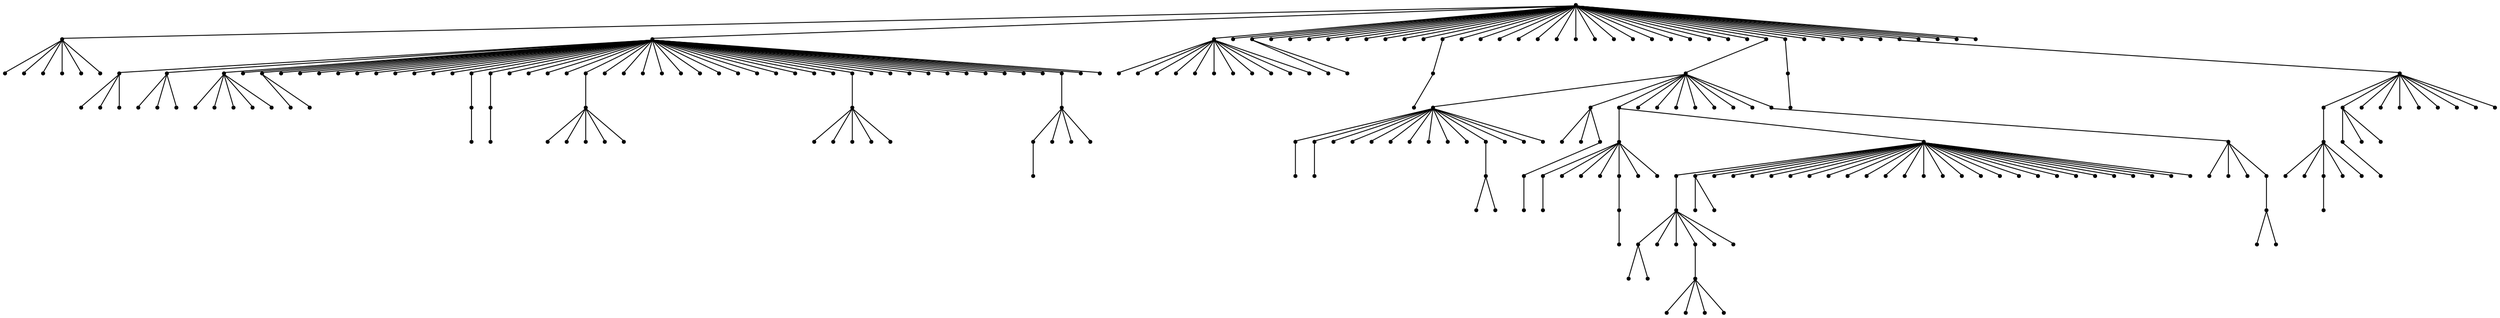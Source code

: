 strict graph "" {
	graph [bb="0,0,582.7,573.41",
		"edge"="{'pos': ''}",
		file="/Users/felicedeluca/Developer/UofA/mlgd/datasets/eucore/set2/output/sfdp/dot/EUcore_Layer_8_sfdp_drawing.dot",
		"graph"="{'bb': '0,0,582.7,573.41', 'edge': \"{'pos': ''}\", 'file': '/Users/felicedeluca/Developer/UofA/mlgd/datasets/eucore/set2/output/sfdp/\
dot/EUcore_Layer_8_sfdp_drawing.dot', 'graph': \"{'bb': '0,0,582.7,573.41', 'file': '/Users/felicedeluca/Developer/UofA/mlgd/datasets/\
eucore/set2/output/sfdp/dot/EUcore_Layer_8_sfdp_drawing.dot', 'overlap': 'prism'}\", 'node': \"{'height': '', 'label': '\\\\N', 'level': '', '\
penwidth': '1', 'pos': '', 'shape': 'point', 'width': ''}\", 'overlap': 'prism'}",
		"node"="{'height': '', 'label': '\\N', 'level': '', 'penwidth': '1', 'pos': '', 'shape': 'point', 'width': ''}",
		overlap=prism
	];
	node [label="\N",
		penwidth=1,
		shape=point
	];
	1	 [height=0.05,
		label=318,
		level=1,
		pos="221.503,-197.07999999999998",
		width=0.05];
	2	 [height=0.05,
		label=547,
		level=1,
		pos="248.18300000000005,-256.75",
		width=0.05];
	1 -- 2	 [pos="305.78,215.58 309.61,207.02 326.58,169.07 330.76,159.72"];
	3	 [height=0.05,
		label=64,
		level=1,
		pos="98.56299999999999,-132.29000000000002",
		width=0.05];
	1 -- 3	 [pos="303.27,218.22 289.5,225.48 198.12,273.64 183.92,281.12"];
	4	 [height=0.05,
		label=282,
		level=1,
		pos="243.13100000000003,-197.27599999999995",
		width=0.05];
	1 -- 4	 [pos="306.89,217.28 320.01,217.16 397.93,216.46 411.22,216.33"];
	5	 [height=0.05,
		label=361,
		level=2,
		pos="231.53500000000003,-197.764",
		width=0.05];
	1 -- 5	 [pos="307.17,217.15 315.42,216.59 344.94,214.58 353.08,214.02"];
	6	 [height=0.05,
		label=409,
		level=1,
		pos="168.113,-236.60000000000002",
		width=0.05];
	1 -- 6	 [pos="303.23,215.99 295.13,209.99 261.69,185.24 253.46,179.14"];
	9	 [height=0.05,
		label=82,
		level=1,
		pos="220.123,-69.98000000000002",
		width=0.05];
	1 -- 9	 [pos="304.99,219.51 304.82,235.07 303.81,328.08 303.65,342.52"];
	11	 [height=0.05,
		label=84,
		level=1,
		pos="242.59300000000002,-121.95999999999998",
		width=0.05];
	1 -- 11	 [pos="305.53,219.16 308.45,229.55 322.73,280.41 325.6,290.63"];
	14	 [height=0.05,
		label=5,
		level=1,
		pos="190.493,-261.94",
		width=0.05];
	1 -- 14	 [pos="304.12,215.43 299.59,205.96 279.23,163.4 274.84,154.2"];
	15	 [height=0.05,
		label=115,
		level=1,
		pos="193.933,-146.51",
		width=0.05];
	1 -- 15	 [pos="304.09,218.98 299.91,226.66 282.64,258.33 278.39,266.13"];
	16	 [height=0.05,
		label=338,
		level=2,
		pos="270.1530000000001,-188.56",
		width=0.05];
	1 -- 16	 [pos="307.1,217.67 315.1,219.07 343.73,224.08 351.63,225.46"];
	17	 [height=0.05,
		label=494,
		level=1,
		pos="230.65300000000008,-249.21000000000004",
		width=0.05];
	1 -- 17	 [pos="305.4,215.06 306.91,206.49 312.29,175.8 313.78,167.34"];
	19	 [height=0.05,
		label=48,
		level=2,
		pos="247.20300000000003,-227.91999999999996",
		width=0.05];
	1 -- 19	 [pos="306.39,215.64 310.9,210.24 325.11,193.18 329.44,187.98"];
	20	 [height=0.05,
		label=86,
		level=1,
		pos="246.17300000000006,-188.85000000000002",
		width=0.05];
	1 -- 20	 [pos="306.95,217.95 311.58,219.49 323.27,223.39 327.82,224.91"];
	21	 [height=0.05,
		label=40,
		level=2,
		pos="208.90300000000002,-206.79999999999995",
		width=0.05];
	1 -- 21	 [pos="303.47,216.11 301.05,214.24 296.39,210.65 293.97,208.78"];
	23	 [height=0.05,
		label=333,
		level=1,
		pos="202.13299999999998,-261.5",
		width=0.05];
	1 -- 23	 [pos="304.45,215.44 301.62,206.04 288.91,163.76 286.16,154.62"];
	24	 [height=0.05,
		label=486,
		level=2,
		pos="207.433,-248.69",
		width=0.05];
	1 -- 24	 [pos="304.41,215.08 302.09,206.59 293.81,176.22 291.53,167.84"];
	25	 [height=0.05,
		label=482,
		level=2,
		pos="224.09300000000007,-174.26",
		width=0.05];
	1 -- 25	 [pos="305.21,219.09 305.69,223.29 306.88,233.77 307.37,238.15"];
	26	 [height=0.05,
		label=263,
		level=2,
		pos="258.883,-232.90999999999997",
		width=0.05];
	1 -- 26	 [pos="306.62,215.76 312.76,209.87 334.76,188.78 340.83,182.96"];
	27	 [height=0.05,
		label=245,
		level=2,
		pos="257.52299999999997,-177.25",
		width=0.05];
	1 -- 27	 [pos="306.95,218.37 313.26,221.84 333.18,232.81 339.26,236.16"];
	28	 [height=0.05,
		label=121,
		level=1,
		pos="219.043,-249.76",
		width=0.05];
	1 -- 28	 [pos="304.9,215.04 304.5,206.37 303.05,175.36 302.65,166.82"];
	29	 [height=0.05,
		label=615,
		level=2,
		pos="235.59300000000002,-228.01999999999998",
		width=0.05];
	1 -- 29	 [pos="305.77,215.64 308.19,210.32 315.74,193.73 318.27,188.18"];
	30	 [height=0.05,
		label=420,
		level=1,
		pos="242.253,-241.65999999999997",
		width=0.05];
	1 -- 30	 [pos="305.9,215.39 309.32,208.05 321.53,181.81 324.9,174.57"];
	31	 [height=0.05,
		label=417,
		level=2,
		pos="267.92300000000006,-212.11",
		width=0.05];
	1 -- 31	 [pos="307,216.66 314.64,214.18 341.96,205.34 349.5,202.9"];
	32	 [height=0.05,
		label=113,
		level=1,
		pos="249.78300000000007,-202.90999999999997",
		width=0.05];
	1 -- 32	 [pos="306.87,216.92 311.98,215.86 326.23,212.93 331.39,211.86"];
	35	 [height=0.05,
		label=367,
		level=1,
		pos="234.56300000000005,-186.32999999999998",
		width=0.05];
	1 -- 35	 [pos="306.61,218.62 309.12,220.68 313.94,224.65 316.46,226.72"];
	36	 [height=0.05,
		label=183,
		level=1,
		pos="178.253,-180.19",
		width=0.05];
	1 -- 36	 [pos="303.15,218.03 296.04,220.8 270.58,230.74 263.56,233.49"];
	37	 [height=0.05,
		label=114,
		level=1,
		pos="197.28300000000002,-204.40999999999997",
		width=0.05];
	1 -- 37	 [pos="303.11,216.73 298.56,215.35 287.09,211.88 282.62,210.53"];
	41	 [height=0.05,
		label=96,
		level=1,
		pos="228.863,-138.01999999999998",
		width=0.05];
	1 -- 41	 [pos="305.26,219.27 306.37,228.23 310.98,265.22 312.12,274.33"];
	42	 [height=0.05,
		label=170,
		level=1,
		pos="253.103,-157.13",
		width=0.05];
	1 -- 42	 [pos="306.37,219.02 311.57,225.59 330.16,249.1 335.29,255.59"];
	43	 [height=0.05,
		label=13,
		level=1,
		pos="191.19299999999998,-190.66999999999996",
		width=0.05];
	1 -- 43	 [pos="303.02,217.72 297.54,218.88 282.27,222.11 276.74,223.28"];
	44	 [height=0.05,
		label=83,
		level=1,
		pos="173.38299999999998,-192.49",
		width=0.05];
	1 -- 44	 [pos="302.94,217.5 295.03,218.25 266.7,220.96 258.89,221.7"];
	45	 [height=0.05,
		label=375,
		level=1,
		pos="277.64300000000003,-147.89999999999998",
		width=0.05];
	1 -- 45	 [pos="306.4,218.52 314.1,225.26 351.51,258.04 359.6,265.13"];
	46	 [height=0.05,
		label=411,
		level=1,
		pos="265.29300000000006,-160.4",
		width=0.05];
	1 -- 46	 [pos="306.47,218.52 313.12,224.09 340.54,247.06 347.29,252.72"];
	47	 [height=0.05,
		label=426,
		level=2,
		pos="200.303,-176.90999999999997",
		width=0.05];
	1 -- 47	 [pos="303.62,218.62 299.79,222.27 289.1,232.43 285.23,236.11"];
	48	 [height=0.05,
		label=107,
		level=1,
		pos="178.753,-255.7",
		width=0.05];
	1 -- 48	 [pos="303.78,215.61 297.53,207.05 269.48,168.58 263.42,160.27"];
	50	 [height=0.05,
		label=160,
		level=1,
		pos="170.14299999999997,-221.07999999999998",
		width=0.05];
	1 -- 50	 [pos="303.3,216.5 295.5,212.86 263.34,197.83 255.42,194.13"];
	51	 [height=0.05,
		label=283,
		level=1,
		pos="209.90300000000002,-188.51999999999998",
		width=0.05];
	1 -- 51	 [pos="303.2,218.64 300.95,220.29 297.17,223.08 295.02,224.67"];
	52	 [height=0.05,
		label=256,
		level=1,
		pos="241.13299999999998,-148.01",
		width=0.05];
	1 -- 52	 [pos="305.85,219.41 309.08,227.48 320.64,256.36 323.82,264.33"];
	54	 [height=0.05,
		label=47,
		level=1,
		pos="299.7130000000001,-248.21000000000004",
		width=0.05];
	1 -- 54	 [pos="306.64,216.23 316.82,209.58 371.44,173.87 381.59,167.23"];
	55	 [height=0.05,
		label=169,
		level=1,
		pos="235.863,-159.60999999999999",
		width=0.05];
	1 -- 55	 [pos="305.78,219.32 308.3,225.88 316.24,246.61 318.66,252.92"];
	56	 [height=0.05,
		label=455,
		level=2,
		pos="245.733,-171.22000000000003",
		width=0.05];
	1 -- 56	 [pos="306.31,218.69 310.48,223.14 323.47,237 327.81,241.63"];
	57	 [height=0.05,
		label=443,
		level=2,
		pos="212.38299999999998,-231.35000000000002",
		width=0.05];
	1 -- 57	 [pos="304.52,215.46 302.95,209.56 298.06,191.2 296.42,185.06"];
	59	 [height=0.05,
		label=424,
		level=1,
		pos="233.113,-205.79999999999995",
		width=0.05];
	1 -- 59	 [pos="306.82,215.94 309.07,214.25 312.85,211.41 315,209.79"];
	61	 [height=0.05,
		label=339,
		level=2,
		pos="246.473,-280.81",
		width=0.05];
	2 -- 61	 [pos="331.56,155.74 331.24,151.22 330.43,139.83 330.11,135.39"];
	63	 [height=0.05,
		label=165,
		level=1,
		pos="258.503,-268.36",
		width=0.05];
	2 -- 63	 [pos="332.96,156.21 334.94,153.98 338.75,149.69 340.73,147.46"];
	65	 [height=0.05,
		label=38,
		level=2,
		pos="271.52299999999997,-262.84000000000003",
		width=0.05];
	2 -- 65	 [pos="333.52,157.15 337.91,156.01 348.96,153.12 353.27,152"];
	66	 [height=0.05,
		label=133,
		level=1,
		pos="244.26299999999998,-292.46000000000004",
		width=0.05];
	2 -- 66	 [pos="331.48,155.71 330.81,149.57 328.7,130.43 328,124.03"];
	67	 [height=0.05,
		label=87,
		level=1,
		pos="225.84300000000002,-303.06",
		width=0.05];
	2 -- 67	 [pos="330.73,155.64 327.06,148.02 313.91,120.77 310.28,113.25"];
	68	 [height=0.05,
		label=340,
		level=1,
		pos="232.65300000000008,-290.43",
		width=0.05];
	2 -- 68	 [pos="330.86,155.82 328.14,149.91 319.55,131.28 316.93,125.6"];
	122	 [height=0.05,
		label=21,
		level=1,
		pos="-16.847000000000037,-168.87",
		width=0.05];
	3 -- 122	 [pos="180.07,281.46 166.06,277.02 82.907,250.66 68.718,246.16"];
	152	 [height=0.05,
		label=489,
		level=1,
		pos="27.182999999999993,-74.30000000000001",
		width=0.05];
	3 -- 152	 [pos="180.58,283.3 171.29,290.85 121.44,331.35 112.17,338.87"];
	153	 [height=0.05,
		label=244,
		level=1,
		pos="40.72300000000001,-230.45",
		width=0.05];
	3 -- 153	 [pos="181.07,280.39 174.05,268.47 132.38,197.75 125.27,185.68"];
	155	 [height=0.05,
		label=89,
		level=2,
		pos="154.053,-45.93000000000001",
		width=0.05];
	3 -- 155	 [pos="183.23,283.9 190.51,295.23 229.87,356.49 236.58,366.93"];
	156	 [height=0.05,
		label=389,
		level=2,
		pos="86.35300000000001,-37.20999999999998",
		width=0.05];
	3 -- 156	 [pos="181.82,284.08 180.23,296.45 171.7,362.85 170.11,375.2"];
	160	 [height=0.05,
		label=209,
		level=1,
		pos="12.05699999999996,-187.11",
		width=0.05];
	3 -- 160	 [pos="180.26,280.95 169.01,273.81 108.59,235.52 97.361,228.41"];
	164	 [height=0.05,
		label=164,
		level=2,
		pos="41.742999999999995,-120.87",
		width=0.05];
	3 -- 164	 [pos="180.18,282.47 171.55,284.2 135.97,291.35 127.21,293.11"];
	168	 [height=0.05,
		label=232,
		level=1,
		pos="121.02299999999997,-205.27999999999997",
		width=0.05];
	3 -- 168	 [pos="182.63,280.29 185.73,270.19 200.94,220.78 203.99,210.85"];
	169	 [height=0.05,
		label=103,
		level=2,
		pos="106.02299999999997,-97.75999999999999",
		width=0.05];
	3 -- 169	 [pos="182.47,283.95 183.75,289.89 187.75,308.4 189.09,314.58"];
	171	 [height=0.05,
		label=306,
		level=2,
		pos="30.13299999999998,-119.19999999999999",
		width=0.05];
	3 -- 171	 [pos="180.1,282.47 170.1,284.38 125.2,292.97 115.5,294.83"];
	172	 [height=0.05,
		label=199,
		level=2,
		pos="156.64299999999997,-97.38",
		width=0.05];
	3 -- 172	 [pos="184,283.25 192.98,288.65 230.51,311.2 238.61,316.07"];
	173	 [height=0.05,
		label=131,
		level=2,
		pos="91.613,-222.60000000000002",
		width=0.05];
	3 -- 173	 [pos="181.93,280.21 181.02,268.45 176.17,205.38 175.26,193.66"];
	174	 [height=0.05,
		label=405,
		level=1,
		pos="144.853,-68.69",
		width=0.05];
	3 -- 174	 [pos="183.22,283.66 189.56,292.39 220.41,334.77 227.09,343.94"];
	175	 [height=0.05,
		label=57,
		level=2,
		pos="53.32299999999998,-88.13",
		width=0.05];
	3 -- 175	 [pos="180.57,283.56 173.7,290.27 145.36,317.92 138.38,324.73"];
	179	 [height=0.05,
		label=223,
		level=2,
		pos="96.673,-114.92000000000002",
		width=0.05];
	3 -- 179	 [pos="181.87,283.95 181.5,287.31 180.73,294.35 180.37,297.67"];
	181	 [height=0.05,
		label=16,
		level=1,
		pos="108.053,-222.21000000000004",
		width=0.05];
	3 -- 181	 [pos="182.27,280.21 183.5,268.51 190.13,205.71 191.37,194.04"];
	182	 [height=0.05,
		label=106,
		level=1,
		pos="74.60300000000001,-220.60000000000002",
		width=0.05];
	3 -- 182	 [pos="181.57,280.25 178.45,268.76 161.72,207.08 158.61,195.62"];
	184	 [height=0.05,
		label=281,
		level=2,
		pos="145.813,-138.99",
		width=0.05];
	3 -- 184	 [pos="184.1,281.8 191.87,280.7 219.68,276.76 227.35,275.67"];
	185	 [height=0.05,
		label=177,
		level=2,
		pos="135.623,-118.64999999999998",
		width=0.05];
	3 -- 185	 [pos="184.06,282.83 190.56,285.22 211.06,292.76 217.3,295.06"];
	186	 [height=0.05,
		label=379,
		level=2,
		pos="86.21299999999997,-209.75",
		width=0.05];
	3 -- 186	 [pos="181.77,280.18 180.06,269.46 171.69,217.02 170.01,206.48"];
	187	 [height=0.05,
		label=173,
		level=1,
		pos="82.743,-92.64999999999998",
		width=0.05];
	3 -- 187	 [pos="181.39,283.8 178.84,290.2 169.81,312.8 167.05,319.71"];
	188	 [height=0.05,
		label=269,
		level=1,
		pos="88.69299999999998,-25.610000000000014",
		width=0.05];
	3 -- 188	 [pos="181.9,283.94 180.7,296.89 173.59,373.76 172.38,386.87"];
	189	 [height=0.05,
		label=859,
		level=2,
		pos="142.69299999999998,-179.11",
		width=0.05];
	3 -- 189	 [pos="183.54,280.53 190.24,273.42 217.87,244.1 224.68,236.88"];
	191	 [height=0.05,
		label=10,
		level=2,
		pos="99.423,-191.82",
		width=0.05];
	3 -- 191	 [pos="182.1,280.11 182.23,271.07 182.77,233.79 182.9,224.61"];
	192	 [height=0.05,
		label=685,
		level=2,
		pos="136.51299999999998,-190.72000000000003",
		width=0.05];
	3 -- 192	 [pos="183.33,280.15 189.2,271.12 213.72,233.37 219.01,225.22"];
	193	 [height=0.05,
		label=243,
		level=2,
		pos="109.423,-205.39",
		width=0.05];
	3 -- 193	 [pos="182.34,280.28 183.83,270.26 191.06,221.54 192.63,211"];
	194	 [height=0.05,
		label=11,
		level=2,
		pos="84.44299999999998,-166.47000000000003",
		width=0.05];
	3 -- 194	 [pos="181.31,280.25 178.84,274.26 171.03,255.36 168.65,249.59"];
	196	 [height=0.05,
		label=506,
		level=2,
		pos="110.28299999999996,-69.30000000000001",
		width=0.05];
	3 -- 196	 [pos="182.41,283.91 184.09,292.95 191.55,333 193.38,342.88"];
	198	 [height=0.05,
		label=300,
		level=2,
		pos="46.88299999999998,-187.64999999999998",
		width=0.05];
	3 -- 198	 [pos="180.79,280.72 173.71,273.13 139.26,236.23 131.81,228.25"];
	199	 [height=0.05,
		label=430,
		level=2,
		pos="124.91299999999995,-179.76999999999998",
		width=0.05];
	3 -- 199	 [pos="182.95,280.51 186.95,273.3 203.45,243.57 207.51,236.24"];
	203	 [height=0.05,
		label=42,
		level=2,
		pos="110.493,-126.29000000000002",
		width=0.05];
	3 -- 203	 [pos="183.93,283.03 186.24,284.19 190.13,286.14 192.34,287.25"];
	205	 [height=0.05,
		label=498,
		level=1,
		pos="122.91299999999995,-150.01999999999998",
		width=0.05];
	3 -- 205	 [pos="183.67,280.93 188.07,277.72 200.34,268.79 204.78,265.55"];
	206	 [height=0.05,
		label=201,
		level=2,
		pos="81.70299999999997,-194.2",
		width=0.05];
	3 -- 206	 [pos="181.58,280.31 179.17,271.42 168.44,232.06 165.8,222.35"];
	210	 [height=0.05,
		label=2,
		level=1,
		pos="139.103,-80.29000000000002",
		width=0.05];
	3 -- 210	 [pos="183.42,283.82 189.57,291.72 214.96,324.28 221.21,332.3"];
	213	 [height=0.05,
		label=222,
		level=2,
		pos="134.03299999999996,-132.81",
		width=0.05];
	3 -- 213	 [pos="183.98,282.06 190.08,281.97 209.09,281.7 215.45,281.6"];
	216	 [height=0.05,
		label=412,
		level=1,
		pos="133.473,-11.860000000000014",
		width=0.05];
	3 -- 216	 [pos="182.68,284.18 186.95,298.92 212.49,387.05 216.46,400.73"];
	218	 [height=0.05,
		label=105,
		level=1,
		pos="117.63299999999998,-97.80000000000001",
		width=0.05];
	3 -- 218	 [pos="183.1,283.95 186.44,289.99 196.98,309.07 200.2,314.88"];
	219	 [height=0.05,
		label=466,
		level=2,
		pos="147.233,-125.75999999999999",
		width=0.05];
	3 -- 219	 [pos="184.16,282.37 192.17,283.45 220.81,287.29 228.71,288.35"];
	224	 [height=0.05,
		label=329,
		level=1,
		pos="158.84300000000002,-135.31",
		width=0.05];
	3 -- 224	 [pos="184.08,281.99 193.23,281.53 230.98,279.64 240.27,279.17"];
	228	 [height=0.05,
		label=184,
		level=2,
		pos="111.233,-144.95",
		width=0.05];
	3 -- 228	 [pos="183.62,280.54 186.05,278.11 190.73,273.43 193.17,270.99"];
	230	 [height=0.05,
		label=357,
		level=2,
		pos="122.02299999999997,-84.76999999999998",
		width=0.05];
	3 -- 230	 [pos="183.08,284.13 186.94,291.95 200.74,319.92 204.55,327.63"];
	231	 [height=0.05,
		label=376,
		level=2,
		pos="71.08299999999997,-82.29000000000002",
		width=0.05];
	3 -- 231	 [pos="181.16,283.76 176.99,291.35 159.78,322.66 155.54,330.37"];
	232	 [height=0.05,
		label=215,
		level=1,
		pos="57.742999999999995,-168.36",
		width=0.05];
	3 -- 232	 [pos="180.71,280.89 174.52,275.42 148.95,252.82 142.66,247.26"];
	236	 [height=0.05,
		label=6,
		level=1,
		pos="81.06299999999999,-67.19999999999999",
		width=0.05];
	3 -- 236	 [pos="181.57,283.97 179.01,293.47 167.53,336.19 165.05,345.42"];
	239	 [height=0.05,
		label=234,
		level=2,
		pos="58.483000000000004,-180.79999999999995",
		width=0.05];
	3 -- 239	 [pos="180.74,280.48 174.65,273.11 149.55,242.73 143.37,235.25"];
	243	 [height=0.05,
		label=271,
		level=2,
		pos="35.68299999999999,-148.90999999999997",
		width=0.05];
	3 -- 243	 [pos="180.26,281.61 171.24,279.23 131.25,268.66 121.39,266.05"];
	248	 [height=0.05,
		label=141,
		level=1,
		pos="-6.158999999999992,-86.46999999999997",
		width=0.05];
	3 -- 248	 [pos="180.25,282.89 167.54,288.45 92.09,321.46 79.215,327.1"];
	249	 [height=0.05,
		label=305,
		level=2,
		pos="61.08299999999997,-156.73000000000002",
		width=0.05];
	3 -- 249	 [pos="180.46,281.04 174.3,277.02 152.24,262.63 146.16,258.67"];
	252	 [height=0.05,
		label=95,
		level=2,
		pos="155.483,-114.14999999999998",
		width=0.05];
	3 -- 252	 [pos="183.96,282.7 192.61,285.45 228.25,296.81 237.03,299.61"];
	387	 [height=0.05,
		label=4,
		level=1,
		pos="242.72499999999997,-198.21119999999996",
		width=0.05];
	4 -- 387	 [pos="412.36,214.48 410.45,210.09 405.64,199.02 403.76,194.7"];
	388	 [height=0.05,
		label=856,
		level=2,
		pos="244.71859999999998,-195.88879999999995",
		width=0.05];
	4 -- 388	 [pos="414.86,217.81 421.39,223.51 444.74,243.92 451.18,249.55"];
	389	 [height=0.05,
		label=371,
		level=1,
		pos="246.43700000000007,-196.18399999999997",
		width=0.05];
	4 -- 389	 [pos="414.92,216.9 417.99,217.92 424.27,219.99 427.56,221.08"];
	390	 [height=0.05,
		label=153,
		level=2,
		pos="255.445,-194.836",
		width=0.05];
	4 -- 390	 [pos="414.93,216.67 423.76,218.42 462.92,226.18 472.57,228.09"];
	394	 [height=0.05,
		label=393,
		level=1,
		pos="254.74899999999997,-192.488",
		width=0.05];
	4 -- 394	 [pos="415.09,217.11 423.91,220.75 460.28,235.74 469.24,239.44"];
	398	 [height=0.05,
		label=441,
		level=2,
		pos="243.41900000000004,-197.57024",
		width=0.05];
	4 -- 398	 [pos="414.7,214.74 420.62,208.69 441.81,187.05 447.65,181.08"];
	399	 [height=0.05,
		label=163,
		level=2,
		pos="254.209,-201.82399999999996",
		width=0.05];
	4 -- 399	 [pos="415,215.56 423.41,212.11 458.1,197.87 466.64,194.36"];
	400	 [height=0.05,
		label=404,
		level=1,
		pos="253.003,-194.81399999999996",
		width=0.05];
	4 -- 400	 [pos="415.27,216.85 423.39,218.87 452.45,226.12 460.46,228.11"];
	401	 [height=0.05,
		label=154,
		level=2,
		pos="251.68300000000005,-199.642",
		width=0.05];
	4 -- 401	 [pos="414.99,215.81 422.02,213.86 447.18,206.91 454.12,204.99"];
	405	 [height=0.05,
		label=531,
		level=2,
		pos="243.3594,-198.23719999999997",
		width=0.05];
	4 -- 405	 [pos="413.6,214.43 414.67,209.92 417.38,198.53 418.43,194.1"];
	407	 [height=0.05,
		label=355,
		level=2,
		pos="256.373,-197.402",
		width=0.05];
	4 -- 407	 [pos="415.06,216.3 424.56,216.21 466.66,215.81 477.04,215.71"];
	597	 [height=0.05,
		label=390,
		level=2,
		pos="140.003,-263.96000000000004",
		width=0.05];
	6 -- 597	 [pos="250.11,176.31 245.18,171.51 229.63,156.38 224.89,151.77"];
	599	 [height=0.05,
		label=421,
		level=2,
		pos="158.64299999999997,-248.75",
		width=0.05];
	6 -- 599	 [pos="250.46,176.29 248.64,173.96 245.14,169.47 243.32,167.13"];
	377	 [height=0.05,
		label=627,
		level=2,
		pos="200.673,-307.74",
		width=0.05];
	23 -- 377	 [pos="285.58,150.89 285.34,143.29 284.48,116.07 284.24,108.57"];
	69	 [height=0.05,
		label=679,
		level=1,
		pos="307.72300000000007,-117.26999999999998",
		width=0.05];
	45 -- 69	 [pos="362.44,267.8 367.3,272.75 384.45,290.21 389.7,295.55"];
	694	 [height=0.05,
		label=986,
		level=2,
		pos="265.5206,-159.01",
		width=0.05];
	46 -- 694	 [pos="349.11,255.85 350.09,261.83 353.13,280.45 354.15,286.68"];
	95	 [height=0.05,
		label=135,
		level=1,
		pos="354.88300000000004,-297.21",
		width=0.05];
	54 -- 95	 [pos="384.58,164.96 392.15,158.24 428.92,125.59 436.87,118.52"];
	411	 [height=0.05,
		label=278,
		level=2,
		pos="-59.48399999999998,-159.48",
		width=0.05];
	122 -- 411	 [pos="64.828,245.91 57.814,247.46 32.72,252.98 25.801,254.51"];
	417	 [height=0.05,
		label=44,
		level=1,
		pos="-40.66899999999998,-136.92000000000002",
		width=0.05];
	122 -- 417	 [pos="65.379,247.23 61.204,252.82 48.027,270.5 44.011,275.88"];
	428	 [height=0.05,
		label=296,
		level=2,
		pos="-52.709,-147.87",
		width=0.05];
	122 -- 428	 [pos="64.732,246.64 58.447,250.32 38.61,261.93 32.564,265.47"];
	299	 [height=0.05,
		label=210,
		level=1,
		pos="24.91300000000001,-38.45999999999998",
		width=0.05];
	152 -- 299	 [pos="110.57,342 110.18,348.17 108.96,367.38 108.56,373.81"];
	301	 [height=0.05,
		label=408,
		level=2,
		pos="15.625999999999976,-62.69",
		width=0.05];
	152 -- 301	 [pos="109.27,341.5 107.05,343.73 102.79,348.02 100.56,350.25"];
	302	 [height=0.05,
		label=132,
		level=2,
		pos="29.402999999999963,-56.360000000000014",
		width=0.05];
	152 -- 302	 [pos="110.93,342 111.36,345.47 112.26,352.74 112.68,356.17"];
	325	 [height=0.05,
		label=301,
		level=1,
		pos="13.137,-260.32",
		width=0.05];
	153 -- 325	 [pos="122.75,182.33 117.92,177.09 102.65,160.56 98.003,155.53"];
	329	 [height=0.05,
		label=236,
		level=2,
		pos="24.752999999999986,-270.69",
		width=0.05];
	153 -- 329	 [pos="123.55,182.2 120.92,175.59 111.51,151.9 108.92,145.37"];
	330	 [height=0.05,
		label=158,
		level=2,
		pos="39.93299999999999,-272.13",
		width=0.05];
	153 -- 330	 [pos="124.19,181.69 124.05,174.39 123.61,151.33 123.48,144.3"];
	331	 [height=0.05,
		label=233,
		level=2,
		pos="20.552999999999997,-247.47000000000003",
		width=0.05];
	153 -- 331	 [pos="122.65,182.6 118.94,179.46 109.68,171.65 105.8,168.39"];
	335	 [height=0.05,
		label=58,
		level=1,
		pos="29.113,-231.96000000000004",
		width=0.05];
	153 -- 335	 [pos="122.42,183.7 120.28,183.42 116.73,182.96 114.54,182.67"];
	604	 [height=0.05,
		label=162,
		level=2,
		pos="67.07299999999998,-10.670000000000016",
		width=0.05];
	156 -- 604	 [pos="168.6,378.91 165.04,383.8 155.02,397.6 151.68,402.2"];
	608	 [height=0.05,
		label=182,
		level=2,
		pos="89.14299999999997,-34.081999999999994",
		width=0.05];
	156 -- 608	 [pos="171.15,378.61 173.74,381.52 179.57,388.05 182.32,391.14"];
	380	 [height=0.05,
		label=642,
		level=1,
		pos="112.85300000000001,-274.68",
		width=0.05];
	181 -- 380	 [pos="191.77,189.92 192.56,181.28 195.38,150.4 196.16,141.88"];
	342	 [height=0.05,
		label=454,
		level=2,
		pos="76.45299999999997,-265.15999999999997",
		width=0.05];
	182 -- 342	 [pos="158.19,191.87 158.5,184.54 159.58,158.31 159.88,151.08"];
	355	 [height=0.05,
		label=447,
		level=2,
		pos="86.233,31.91999999999996",
		width=0.05];
	188 -- 355	 [pos="172.12,390.69 171.75,399.42 170.21,435.45 169.83,444.32"];
	536	 [height=0.05,
		label=55,
		level=1,
		pos="150.803,41.370000000000005",
		width=0.05];
	216 -- 536	 [pos="217.55,404.29 220.18,412.37 231.04,445.71 233.71,453.91"];
	462	 [height=0.05,
		label=407,
		level=2,
		pos="-19.32499999999999,-35.64999999999998",
		width=0.05];
	248 -- 462	 [pos="76.782,330.1 74.616,338.46 66.867,368.37 64.731,376.62"];
	379	 [height=0.05,
		label=809,
		level=2,
		pos="189.433,-321.852",
		width=0.05];
	377 -- 379	 [pos="282.8,104.91 280.64,102.2 276.49,96.99 274.33,94.273"];
	70	 [height=0.05,
		label=187,
		level=1,
		pos="305.74700000000007,-147.34799999999998",
		width=0.05];
	69 -- 70	 [pos="391.09,294.99 389.97,277.99 382.51,164.45 381.47,148.56"];
	71	 [height=0.05,
		label=80,
		level=1,
		pos="333.403,-144.55",
		width=0.05];
	69 -- 71	 [pos="392.61,295.65 397.11,290.87 411.31,275.78 415.64,271.18"];
	72	 [height=0.05,
		label=533,
		level=1,
		pos="327.35300000000007,-70.69",
		width=0.05];
	69 -- 72	 [pos="392.07,299.11 395.3,306.78 406.85,334.19 410.04,341.75"];
	73	 [height=0.05,
		label=68,
		level=2,
		pos="324.063,-98.07999999999998",
		width=0.05];
	69 -- 73	 [pos="392.51,298.62 395.52,302.15 403.02,310.95 406.16,314.64"];
	75	 [height=0.05,
		label=137,
		level=1,
		pos="306.899,-123.97199999999998",
		width=0.05];
	69 -- 75	 [pos="391.01,295.31 390.3,289.55 388.09,271.58 387.36,265.57"];
	76	 [height=0.05,
		label=460,
		level=2,
		pos="290.283,-102.44",
		width=0.05];
	69 -- 76	 [pos="389.62,298.48 386.25,301.35 378.48,307.95 375.24,310.7"];
	77	 [height=0.05,
		label=81,
		level=1,
		pos="312.823,-82.44999999999999",
		width=0.05];
	69 -- 77	 [pos="391.5,298.98 392.38,304.97 395.11,323.64 396.03,329.88"];
	79	 [height=0.05,
		label=971,
		level=1,
		pos="276.37300000000005,-89.00999999999999",
		width=0.05];
	69 -- 79	 [pos="389.88,298.33 384.82,302.89 366.94,319.01 361.48,323.93"];
	80	 [height=0.05,
		label=189,
		level=2,
		pos="296.0930000000001,-126.18",
		width=0.05];
	69 -- 80	 [pos="389.41,295.72 387.16,294 383.37,291.09 381.22,289.44"];
	82	 [height=0.05,
		label=69,
		level=2,
		pos="320.913,-114.32",
		width=0.05];
	69 -- 82	 [pos="393.29,297.57 395.84,298.14 400.14,299.11 402.58,299.65"];
	83	 [height=0.05,
		label=549,
		level=1,
		pos="274.5930000000001,-52.26999999999998",
		width=0.05];
	69 -- 83	 [pos="390.41,298.72 385.87,307.63 363.79,350.95 359.02,360.32"];
	695	 [height=0.05,
		label=261,
		level=2,
		pos="265.56347999999997,-158.82208",
		width=0.05];
	694 -- 695	 [pos="354.91,290.57 355.92,294.99 358.45,306.11 359.44,310.45"];
	93	 [height=0.05,
		label=30,
		level=1,
		pos="413.3130000000001,-251.18",
		width=0.05];
	95 -- 93	 [pos="495.38,162.07 487.36,155.75 448.42,125.08 440,118.44"];
	96	 [height=0.05,
		label=336,
		level=1,
		pos="381.90300000000013,-327.41599999999994",
		width=0.05];
	95 -- 96	 [pos="439.84,115.55 444.58,110.26 459.52,93.545 464.08,88.452"];
	98	 [height=0.05,
		label=93,
		level=1,
		pos="357.7130000000001,-330.33899999999994",
		width=0.05];
	95 -- 98	 [pos="438.58,115 439.1,108.9 440.57,91.671 441.05,85.93"];
	99	 [height=0.05,
		label=23,
		level=1,
		pos="346.3430000000001,-281.19",
		width=0.05];
	95 -- 99	 [pos="437.35,119.14 435.64,122.35 432.28,128.65 430.7,131.6"];
	101	 [height=0.05,
		label=31,
		level=2,
		pos="357.9630000000001,-280.90999999999997",
		width=0.05];
	95 -- 101	 [pos="438.77,119.17 439.36,122.3 440.5,128.32 441.09,131.46"];
	103	 [height=0.05,
		label=438,
		level=1,
		pos="378.5730000000001,-303.17",
		width=0.05];
	95 -- 103	 [pos="440.25,116.71 444.7,115.59 455.92,112.76 460.3,111.66"];
	104	 [height=0.05,
		label=62,
		level=1,
		pos="338.683,-334.90099999999995",
		width=0.05];
	95 -- 104	 [pos="437.52,115.15 434.68,108.54 425.72,87.69 422.99,81.336"];
	108	 [height=0.05,
		label=27,
		level=2,
		pos="355.673,-308.82",
		width=0.05];
	95 -- 108	 [pos="438.51,115.36 438.66,113.22 438.9,109.67 439.05,107.48"];
	109	 [height=0.05,
		label=65,
		level=1,
		pos="379.89300000000003,-269.65999999999997",
		width=0.05];
	95 -- 109	 [pos="439.74,118.65 444.12,123.48 457.95,138.72 462.17,143.36"];
	111	 [height=0.05,
		label=116,
		level=1,
		pos="323.703,-306.8",
		width=0.05];
	95 -- 111	 [pos="436.35,116.54 430.6,114.78 414.39,109.79 408.99,108.13"];
	381	 [height=0.05,
		label=254,
		level=1,
		pos="124.16299999999995,-287.17",
		width=0.05];
	380 -- 381	 [pos="197.74,138.16 199.91,135.77 204.09,131.16 206.27,128.75"];
	343	 [height=0.05,
		label=258,
		level=2,
		pos="87.363,-294.16",
		width=0.05];
	342 -- 343	 [pos="160.67,147.32 162.65,142.07 168.14,127.46 170.14,122.17"];
	360	 [height=0.05,
		label=46,
		level=2,
		pos="73.15299999999996,65.59000000000003",
		width=0.05];
	355 -- 360	 [pos="169.04,448.11 166.79,453.9 159.78,471.95 157.43,477.99"];
	367	 [height=0.05,
		label=15,
		level=2,
		pos="112.32299999999998,36.67999999999995",
		width=0.05];
	355 -- 367	 [pos="171.79,446.67 176.69,447.57 189.05,449.82 193.87,450.7"];
	369	 [height=0.05,
		label=45,
		level=2,
		pos="96.40299999999996,65.92000000000007",
		width=0.05];
	355 -- 369	 [pos="170.29,448.13 172.04,453.98 177.49,472.2 179.31,478.29"];
	374	 [height=0.05,
		label=272,
		level=2,
		pos="68.06299999999999,8.29000000000002",
		width=0.05];
	355 -- 374	 [pos="168.55,444.75 165.27,440.48 156.11,428.57 152.79,424.25"];
	376	 [height=0.05,
		label=812,
		level=2,
		pos="47.442999999999984,31.42999999999995",
		width=0.05];
	355 -- 376	 [pos="167.66,446.27 160.86,446.19 139.4,445.91 132.86,445.83"];
	539	 [height=0.05,
		label=3,
		level=2,
		pos="145.26299999999998,90.73000000000002",
		width=0.05];
	536 -- 539	 [pos="234.07,457.87 233.16,465.99 229.9,495.04 229,503.05"];
	542	 [height=0.05,
		label=59,
		level=2,
		pos="162.40299999999996,35.120000000000005",
		width=0.05];
	536 -- 542	 [pos="236.12,454.77 238.36,453.56 242.15,451.53 244.3,450.37"];
	544	 [height=0.05,
		label=63,
		level=1,
		pos="174.973,47.45999999999992",
		width=0.05];
	536 -- 544	 [pos="236.2,456.22 240.75,457.37 252.2,460.25 256.66,461.38"];
	545	 [height=0.05,
		label=208,
		level=2,
		pos="174.01299999999998,35.85000000000002",
		width=0.05];
	536 -- 545	 [pos="236.13,455.31 240.4,454.3 251.05,451.77 255.51,450.71"];
	548	 [height=0.05,
		label=56,
		level=2,
		pos="151.59300000000002,52.99000000000001",
		width=0.05];
	536 -- 548	 [pos="234.43,457.56 234.58,459.71 234.82,463.26 234.97,465.45"];
	463	 [height=0.05,
		label=266,
		level=2,
		pos="-31.170000000000016,-60.110000000000014",
		width=0.05];
	462 -- 463	 [pos="63.252,376.81 61.027,372.22 55.417,360.63 53.229,356.11"];
	471	 [height=0.05,
		label=358,
		level=2,
		pos="-16.353999999999985,-9.25",
		width=0.05];
	462 -- 471	 [pos="64.415,380.81 64.973,385.77 66.38,398.27 66.929,403.14"];
	473	 [height=0.05,
		label=213,
		level=2,
		pos="-13.367999999999995,-56.579999999999984",
		width=0.05];
	462 -- 473	 [pos="64.732,376.8 65.884,372.76 68.536,363.44 69.642,359.55"];
	474	 [height=0.05,
		label=499,
		level=2,
		pos="-28.238,-16.519999999999982",
		width=0.05];
	462 -- 474	 [pos="63.359,380.5 61.704,384.05 57.981,392.04 56.223,395.82"];
	254	 [height=0.05,
		label=1,
		level=2,
		pos="308.22300000000007,-157.08259999999999",
		width=0.05];
	70 -- 254	 [pos="381.88,144.63 383.92,136.62 391.21,107.97 393.22,100.08"];
	255	 [height=0.05,
		label=550,
		level=2,
		pos="308.139,-154.44",
		width=0.05];
	70 -- 255	 [pos="381.99,144.81 384.08,138.6 390.7,118.98 392.72,113.01"];
	256	 [height=0.05,
		label=363,
		level=2,
		pos="304.985,-150.49399999999997",
		width=0.05];
	70 -- 256	 [pos="380.88,144.79 380.15,141.77 378.75,135.97 378.01,132.94"];
	257	 [height=0.05,
		label=366,
		level=1,
		pos="303.231,-160.261",
		width=0.05];
	70 -- 257	 [pos="380.98,144.86 379.18,135.59 371.18,94.535 369.21,84.415"];
	258	 [height=0.05,
		label=473,
		level=1,
		pos="311.951,-150.13199999999998",
		width=0.05];
	70 -- 258	 [pos="383.01,145.97 388.35,143.57 404.98,136.11 410.54,133.62"];
	259	 [height=0.05,
		label=316,
		level=2,
		pos="295.80500000000006,-157.79379999999998",
		width=0.05];
	70 -- 259	 [pos="379.69,144.98 372.01,136.91 339.89,103.17 332.96,95.881"];
	260	 [height=0.05,
		label=518,
		level=2,
		pos="302.885,-156.118",
		width=0.05];
	70 -- 260	 [pos="380.73,144.83 378.38,137.62 369.96,111.81 367.64,104.7"];
	261	 [height=0.05,
		label=155,
		level=2,
		pos="305.207,-157.8614",
		width=0.05];
	70 -- 261	 [pos="381.23,144.46 380.79,135.81 379.2,104.87 378.76,96.344"];
	262	 [height=0.05,
		label=932,
		level=1,
		pos="299.74700000000007,-157.94",
		width=0.05];
	70 -- 262	 [pos="380.35,144.96 375.79,136.92 357.01,103.75 352.39,95.583"];
	264	 [height=0.05,
		label=152,
		level=2,
		pos="298.711,-152.332",
		width=0.05];
	70 -- 264	 [pos="379.83,145.65 374.15,141.62 354.09,127.42 347.96,123.07"];
	265	 [height=0.05,
		label=20,
		level=2,
		pos="295.163,-162.4528",
		width=0.05];
	70 -- 265	 [pos="380.24,145.14 373.35,135.31 336.4,82.568 329.53,72.765"];
	267	 [height=0.05,
		label=546,
		level=1,
		pos="309.841,-147.39",
		width=0.05];
	70 -- 267	 [pos="383.23,146.7 387.04,146.66 395.59,146.58 399.63,146.54"];
	271	 [height=0.05,
		label=145,
		level=2,
		pos="298.1550000000001,-155.62",
		width=0.05];
	70 -- 271	 [pos="380.08,145.34 374.32,139.06 350.55,113.16 344.7,106.79"];
	272	 [height=0.05,
		label=459,
		level=2,
		pos="305.817,-153.57399999999998",
		width=0.05];
	70 -- 272	 [pos="381.37,144.68 381.43,139.05 381.61,123.37 381.67,117.68"];
	284	 [height=0.05,
		label=474,
		level=1,
		pos="352.5930000000001,-114.79000000000002",
		width=0.05];
	71 -- 284	 [pos="417.94,271.43 421.24,276.55 431.53,292.5 434.97,297.84"];
	294	 [height=0.05,
		label=174,
		level=2,
		pos="308.703,-181.12",
		width=0.05];
	71 -- 294	 [pos="415.84,268.26 411.78,262.25 397.25,240.72 393.24,234.78"];
	296	 [height=0.05,
		label=303,
		level=1,
		pos="337.49300000000005,-210.01999999999998",
		width=0.05];
	71 -- 296	 [pos="417.02,267.94 417.61,258.55 420.21,216.91 420.85,206.65"];
	123	 [height=0.05,
		label=350,
		level=1,
		pos="419.13300000000004,-84.90999999999997",
		width=0.05];
	72 -- 123	 [pos="412.77,343.39 424.72,341.54 488.82,331.61 500.73,329.77"];
	337	 [height=0.05,
		label=172,
		level=1,
		pos="308.413,21.860000000000014",
		width=0.05];
	72 -- 337	 [pos="410.46,345.62 408,357.67 394.77,422.3 392.32,434.32"];
	112	 [height=0.05,
		label=694,
		level=1,
		pos="249.473,-4.600000000000023",
		width=0.05];
	83 -- 112	 [pos="357.02,364.15 352.89,372 338.1,400.06 334.03,407.79"];
	85	 [height=0.05,
		label=764,
		level=1,
		pos="426.9230000000001,-204.36",
		width=0.05];
	93 -- 85	 [pos="509.85,208.01 507.61,200.31 499.6,172.75 497.39,165.16"];
	145	 [height=0.05,
		label=92,
		level=2,
		pos="410.76300000000003,-297.18",
		width=0.05];
	96 -- 145	 [pos="466.96,88.59 472.02,93.889 487.98,110.61 492.85,115.71"];
	147	 [height=0.05,
		label=560,
		level=2,
		pos="389.9530000000001,-356.36799999999994",
		width=0.05];
	96 -- 147	 [pos="465.93,85.065 467.39,79.831 471.45,65.243 472.92,59.956"];
	151	 [height=0.05,
		label=41,
		level=1,
		pos="389.89300000000003,-339.19999999999993",
		width=0.05];
	96 -- 151	 [pos="466.66,85.123 468.2,82.844 470.81,79 472.29,76.819"];
	478	 [height=0.05,
		label=147,
		level=2,
		pos="308.69900000000007,-158.18179999999998",
		width=0.05];
	254 -- 478	 [pos="394.51,96.244 396.66,91.277 402.66,77.431 404.83,72.413"];
	633	 [height=0.05,
		label=19,
		level=2,
		pos="308.023,-155.51368",
		width=0.05];
	255 -- 633	 [pos="393.08,109.16 392.53,104.11 391.16,91.398 390.63,86.441"];
	461	 [height=0.05,
		label=537,
		level=2,
		pos="291.8910000000001,-164.6118",
		width=0.05];
	265 -- 461	 [pos="326.92,70.2 323.88,68.196 317.05,63.686 313.82,61.556"];
	863	 [height=0.05,
		label=807,
		level=2,
		pos="344.933,-255.22000000000003",
		width=0.05];
	296 -- 863	 [pos="421.32,202.41 422.54,194.98 426.92,168.38 428.13,161.05"];
	125	 [height=0.05,
		label=94,
		level=2,
		pos="454.523,-97.89999999999998",
		width=0.05];
	123 -- 125	 [pos="504.54,328.77 510.75,326.5 530.32,319.31 536.29,317.12"];
	126	 [height=0.05,
		label=351,
		level=2,
		pos="424.98300000000006,-101.43",
		width=0.05];
	123 -- 126	 [pos="503.27,327.7 504.4,324.51 506.77,317.8 507.89,314.65"];
	128	 [height=0.05,
		label=320,
		level=2,
		pos="440.9430000000001,-114.89999999999998",
		width=0.05];
	123 -- 128	 [pos="503.81,327.86 507.63,322.6 519.7,306.01 523.37,300.95"];
	129	 [height=0.05,
		label=180,
		level=1,
		pos="395.88300000000004,-82.33999999999997",
		width=0.05];
	123 -- 129	 [pos="500.82,329.67 496.53,330.15 485.87,331.33 481.4,331.82"];
	131	 [height=0.05,
		label=342,
		level=2,
		pos="388.97300000000007,-63.74000000000001",
		width=0.05];
	123 -- 131	 [pos="501.02,330.61 495.73,334.32 479.05,346.03 473.97,349.6"];
	139	 [height=0.05,
		label=191,
		level=2,
		pos="435.86300000000006,-58.339999999999975",
		width=0.05];
	123 -- 139	 [pos="503.74,331.22 506.76,336.02 515.19,349.41 518.25,354.26"];
	143	 [height=0.05,
		label=157,
		level=2,
		pos="424.26300000000003,-58.10000000000002",
		width=0.05];
	123 -- 143	 [pos="503.04,331.58 504.01,336.61 506.44,349.31 507.39,354.26"];
	281	 [height=0.05,
		label=142,
		level=1,
		pos="340.413,76.35000000000002",
		width=0.05];
	337 -- 281	 [pos="422.86,488.91 418,480.64 397.96,446.52 393.02,438.12"];
	336	 [height=0.05,
		label=655,
		level=2,
		pos="289.943,79.88999999999999",
		width=0.05];
	337 -- 336	 [pos="374.06,492.34 376.87,483.53 388.44,447.18 391.29,438.24"];
	483	 [height=0.05,
		label=450,
		level=2,
		pos="321.523,43.44999999999993",
		width=0.05];
	337 -- 483	 [pos="392.95,437.93 395.37,441.91 401.38,451.82 403.9,455.96"];
	486	 [height=0.05,
		label=51,
		level=2,
		pos="359.2130000000001,28.889999999999986",
		width=0.05];
	337 -- 486	 [pos="394.11,436.54 402.46,437.7 432.36,441.84 440.6,442.98"];
	487	 [height=0.05,
		label=280,
		level=1,
		pos="316.533,80.31000000000006",
		width=0.05];
	337 -- 487	 [pos="392.19,438.18 393.43,447.06 398.51,483.66 399.76,492.68"];
	488	 [height=0.05,
		label=440,
		level=2,
		pos="358.3430000000001,15.160000000000025",
		width=0.05];
	337 -- 488	 [pos="394.07,435.95 402.28,434.85 431.67,430.9 439.77,429.82"];
	492	 [height=0.05,
		label=166,
		level=1,
		pos="274.37300000000005,73.42000000000007",
		width=0.05];
	337 -- 492	 [pos="390.79,437.96 385.62,445.78 364.3,478.08 359.05,486.03"];
	493	 [height=0.05,
		label=231,
		level=2,
		pos="257.52299999999997,27.870000000000005",
		width=0.05];
	337 -- 493	 [pos="389.74,436.5 381.36,437.49 351.41,441.02 343.15,442"];
	494	 [height=0.05,
		label=212,
		level=1,
		pos="285.38300000000004,-18.980000000000018",
		width=0.05];
	337 -- 494	 [pos="390.93,434.48 387.15,427.77 373.59,403.73 369.85,397.1"];
	497	 [height=0.05,
		label=60,
		level=2,
		pos="331.663,29.889999999999986",
		width=0.05];
	337 -- 497	 [pos="393.75,436.87 398.11,438.38 409.12,442.18 413.42,443.66"];
	499	 [height=0.05,
		label=526,
		level=2,
		pos="332.99300000000005,-5.449999999999989",
		width=0.05];
	337 -- 499	 [pos="393.24,434.77 397.55,429.99 411.14,414.88 415.29,410.28"];
	502	 [height=0.05,
		label=434,
		level=1,
		pos="292.73300000000006,45.07999999999993",
		width=0.05];
	337 -- 502	 [pos="390.89,437.76 388.06,441.96 380.16,453.66 377.29,457.9"];
	503	 [height=0.05,
		label=249,
		level=1,
		pos="320.053,18.269999999999982",
		width=0.05];
	337 -- 503	 [pos="393.74,435.68 395.89,435.02 399.45,433.92 401.64,433.25"];
	504	 [height=0.05,
		label=295,
		level=1,
		pos="353.933,43.049999999999955",
		width=0.05];
	337 -- 504	 [pos="393.88,437.15 401.37,440.64 428.15,453.11 435.54,456.55"];
	506	 [height=0.05,
		label=285,
		level=1,
		pos="278.33299999999997,85.03000000000009",
		width=0.05];
	337 -- 506	 [pos="391.06,438.06 386.66,447.29 366.92,488.74 362.66,497.7"];
	507	 [height=0.05,
		label=365,
		level=1,
		pos="272.693,0.2599999999999909",
		width=0.05];
	337 -- 507	 [pos="390,435.08 383.74,431.29 363.98,419.35 357.96,415.7"];
	509	 [height=0.05,
		label=28,
		level=1,
		pos="345.553,26.850000000000023",
		width=0.05];
	337 -- 509	 [pos="393.92,436.51 400.43,437.38 420.97,440.14 427.23,440.98"];
	512	 [height=0.05,
		label=61,
		level=2,
		pos="296.283,17.329999999999984",
		width=0.05];
	337 -- 512	 [pos="390.03,435.53 387.68,434.66 383.72,433.18 381.48,432.34"];
	513	 [height=0.05,
		label=128,
		level=1,
		pos="284.653,6.550000000000011",
		width=0.05];
	337 -- 513	 [pos="390.36,435.24 386.07,432.47 374.09,424.76 369.76,421.96"];
	514	 [height=0.05,
		label=143,
		level=2,
		pos="290.3430000000001,68.29000000000008",
		width=0.05];
	337 -- 514	 [pos="391.15,438.23 388.17,445.87 377.53,473.2 374.6,480.73"];
	515	 [height=0.05,
		label=14,
		level=1,
		pos="326.323,65.68000000000006",
		width=0.05];
	337 -- 515	 [pos="392.69,438.12 395.64,445.33 406.18,471.12 409.09,478.23"];
	516	 [height=0.05,
		label=820,
		level=1,
		pos="257.503,49.45999999999992",
		width=0.05];
	337 -- 516	 [pos="390.23,437.16 382.5,441.35 350.61,458.63 342.76,462.89"];
	517	 [height=0.05,
		label=181,
		level=2,
		pos="333.933,53.120000000000005",
		width=0.05];
	337 -- 517	 [pos="393.29,437.92 397.77,443.4 411.88,460.69 416.18,465.96"];
	518	 [height=0.05,
		label=464,
		level=2,
		pos="306.64300000000003,68.46000000000004",
		width=0.05];
	337 -- 518	 [pos="391.85,438.24 391.55,445.91 390.51,473.34 390.22,480.9"];
	519	 [height=0.05,
		label=458,
		level=2,
		pos="301.063,56.68999999999994",
		width=0.05];
	337 -- 519	 [pos="391.53,438.11 390.26,444.1 386.32,462.77 385,469.01"];
	522	 [height=0.05,
		label=419,
		level=1,
		pos="272.83299999999997,12.480000000000018",
		width=0.05];
	337 -- 522	 [pos="390.01,435.74 383.77,434.09 364.09,428.9 358.09,427.32"];
	525	 [height=0.05,
		label=167,
		level=2,
		pos="292.36300000000006,32.98000000000002",
		width=0.05];
	337 -- 525	 [pos="390.44,437.27 387.46,439.33 380.75,443.97 377.58,446.17"];
	528	 [height=0.05,
		label=214,
		level=2,
		pos="273.063,24.92999999999995",
		width=0.05];
	337 -- 528	 [pos="390.02,436.4 383.94,436.93 364.99,438.58 358.66,439.13"];
	113	 [height=0.05,
		label=129,
		level=1,
		pos="228.68300000000005,10.170000000000016",
		width=0.05];
	112 -- 113	 [pos="331.35,410.94 327.52,413.66 317.98,420.44 313.99,423.27"];
	114	 [height=0.05,
		label=290,
		level=1,
		pos="205.683,7.639999999999986",
		width=0.05];
	112 -- 114	 [pos="331.1,410.31 323.9,412.32 298.12,419.52 291.02,421.51"];
	115	 [height=0.05,
		label=255,
		level=2,
		pos="249.46300000000002,7.03000000000003",
		width=0.05];
	112 -- 115	 [pos="332.98,411.6 332.98,413.74 332.98,417.3 332.97,419.49"];
	120	 [height=0.05,
		label=493,
		level=1,
		pos="211.08299999999997,34.629999999999995",
		width=0.05];
	112 -- 120	 [pos="331.7,411.09 325.88,417.04 301.83,441.61 295.92,447.66"];
	830	 [height=0.05,
		label=368,
		level=2,
		pos="296.8810000000001,-167.8062",
		width=0.05];
	461 -- 830	 [pos="313.7,59.353 318.21,56.466 330.79,48.418 335.34,45.502"];
	949	 [height=0.05,
		label=7,
		level=2,
		pos="288.3090000000001,-164.64919999999998",
		width=0.05];
	461 -- 949	 [pos="310.15,60.381 306.69,60.345 299.43,60.269 296.01,60.233"];
	975	 [height=0.05,
		label=54,
		level=2,
		pos="343.86300000000006,-268.49",
		width=0.05];
	863 -- 975	 [pos="428.27,157.09 428.06,154.52 427.72,150.19 427.52,147.74"];
	591	 [height=0.05,
		label=206,
		level=2,
		pos="478.48300000000006,-117.58999999999997",
		width=0.05];
	125 -- 591	 [pos="539.6,315.19 543.93,311.63 556.01,301.71 560.38,298.11"];
	443	 [height=0.05,
		label=179,
		level=2,
		pos="353.83299999999997,-33.30000000000001",
		width=0.05];
	131 -- 443	 [pos="470.97,351.95 465.19,356.96 444.51,374.87 438.81,379.81"];
	273	 [height=0.05,
		label=480,
		level=1,
		pos="374.3130000000001,90.14999999999998",
		width=0.05];
	281 -- 273	 [pos="455.99,503.79 450.05,501.37 431.3,493.73 425.59,491.41"];
	338	 [height=0.05,
		label=513,
		level=2,
		pos="270.333,108.24000000000001",
		width=0.05];
	336 -- 338	 [pos="372.39,495.79 369.02,500.67 358.51,515.87 354.99,520.95"];
	339	 [height=0.05,
		label=427,
		level=2,
		pos="286.033,99.57000000000005",
		width=0.05];
	336 -- 339	 [pos="373.09,496.08 372.36,499.74 370.73,507.96 369.96,511.84"];
	868	 [height=0.05,
		label=791,
		level=2,
		pos="211.40300000000002,46.40999999999997",
		width=0.05];
	120 -- 868	 [pos="294.64,450.85 294.7,453.03 294.8,456.63 294.86,458.85"];
	86	 [height=0.05,
		label=168,
		level=2,
		pos="427.5530000000001,-216.73000000000002",
		width=0.05];
	85 -- 86	 [pos="510.53,208.09 510.65,205.8 510.84,202.02 510.95,199.69"];
	88	 [height=0.05,
		label=74,
		level=1,
		pos="430.663,-186.04999999999995",
		width=0.05];
	85 -- 88	 [pos="510.83,211.98 511.56,215.52 513.07,222.95 513.78,226.44"];
	90	 [height=0.05,
		label=314,
		level=1,
		pos="450.14300000000003,-201.14999999999998",
		width=0.05];
	85 -- 90	 [pos="512.26,210.27 516.53,210.86 527.18,212.34 531.64,212.95"];
	92	 [height=0.05,
		label=211,
		level=1,
		pos="436.22300000000007,-235.39999999999998",
		width=0.05];
	85 -- 92	 [pos="511.04,207.98 512.76,202.26 517.59,186.13 519.2,180.75"];
	94	 [height=0.05,
		label=377,
		level=1,
		pos="441.5930000000001,-174.44",
		width=0.05];
	85 -- 94	 [pos="511.4,211.98 514.1,217.49 521.72,233.05 524.26,238.23"];
	954	 [height=0.05,
		label=495,
		level=1,
		pos="460.543,-259.78999999999996",
		width=0.05];
	90 -- 954	 [pos="534,211.28 535.57,202.38 542.09,165.65 543.69,156.61"];
	344	 [height=0.05,
		label=520,
		level=2,
		pos="406.1730000000001,-319.22399999999993",
		width=0.05];
	145 -- 344	 [pos="493.85,115.16 492.96,110.9 490.92,101.09 490.07,96.997"];
	871	 [height=0.05,
		label=612,
		level=2,
		pos="200.423,63.72000000000003",
		width=0.05];
	868 -- 871	 [pos="293.9,462.39 291.86,465.6 287.27,472.83 285.11,476.25"];
	872	 [height=0.05,
		label=401,
		level=2,
		pos="212.02299999999997,58.01999999999998",
		width=0.05];
	868 -- 872	 [pos="295.01,462.6 295.13,464.75 295.31,468.3 295.43,470.48"];
	453	 [height=0.05,
		label=321,
		level=2,
		pos="345.145,-36.168000000000006",
		width=0.05];
	443 -- 453	 [pos="435.47,380.46 428.33,378.1 402.76,369.67 395.71,367.34"];
	617	 [height=0.05,
		label=12,
		level=2,
		pos="-50.511000000000024,-96.25",
		width=0.05];
	463 -- 617	 [pos="51.297,352.32 47.907,345.99 37.209,326 33.948,319.91"];
	274	 [height=0.05,
		label=39,
		level=2,
		pos="411.1830000000001,56.35000000000002",
		width=0.05];
	273 -- 274	 [pos="459.4,503.08 465.47,497.52 487.17,477.63 493.15,472.14"];
	275	 [height=0.05,
		label=356,
		level=2,
		pos="407.86300000000006,84.99000000000001",
		width=0.05];
	273 -- 275	 [pos="459.62,504.26 465.39,503.37 483.38,500.6 489.39,499.67"];
	276	 [height=0.05,
		label=509,
		level=2,
		pos="386.7930000000001,62.74000000000001",
		width=0.05];
	273 -- 276	 [pos="458.64,502.73 460.89,497.78 467.18,483.97 469.46,478.96"];
	277	 [height=0.05,
		label=221,
		level=1,
		pos="295.33299999999997,138.14",
		width=0.05];
	273 -- 277	 [pos="456.17,505.54 445.89,511.78 390.74,545.29 380.48,551.52"];
	279	 [height=0.05,
		label=362,
		level=2,
		pos="409.63300000000004,69.28000000000009",
		width=0.05];
	273 -- 279	 [pos="459.72,503.41 465.91,499.75 485.45,488.2 491.4,484.68"];
	283	 [height=0.05,
		label=252,
		level=1,
		pos="379.3470000000001,82.88799999999998",
		width=0.05];
	273 -- 283	 [pos="458.9,502.97 463.04,497 477.86,475.63 481.94,469.74"];
	306	 [height=0.05,
		label=29,
		level=2,
		pos="434.3430000000001,32.539999999999964",
		width=0.05];
	274 -- 306	 [pos="496.21,469.17 500.4,464.87 512.07,452.87 516.3,448.52"];
	307	 [height=0.05,
		label=35,
		level=2,
		pos="434.35300000000007,49.110000000000014",
		width=0.05];
	274 -- 307	 [pos="496.51,470.16 500.86,468.8 511.83,465.37 516.11,464.03"];
	304	 [height=0.05,
		label=317,
		level=1,
		pos="240.473,118.31000000000006",
		width=0.05];
	277 -- 304	 [pos="377.02,551.86 368.69,548.85 334.33,536.43 325.87,533.37"];
	313	 [height=0.05,
		label=17,
		level=1,
		pos="222.003,145.61999999999995",
		width=0.05];
	304 -- 313	 [pos="322.77,534.48 319.37,539.51 309.76,553.71 306.56,558.45"];
	314	 [height=0.05,
		label=218,
		level=2,
		pos="204.353,115.16999999999996",
		width=0.05];
	304 -- 314	 [pos="322.04,532.52 315.83,531.98 296.46,530.3 289.99,529.74"];
	319	 [height=0.05,
		label=226,
		level=2,
		pos="255.113,115.97000000000003",
		width=0.05];
	304 -- 319	 [pos="325.78,532.4 328.59,531.95 333.99,531.09 336.81,530.64"];
	323	 [height=0.05,
		label=18,
		level=2,
		pos="217.26299999999998,133.95000000000005",
		width=0.05];
	304 -- 323	 [pos="322.46,533.71 318.26,536.54 306.56,544.42 302.33,547.28"];
}
